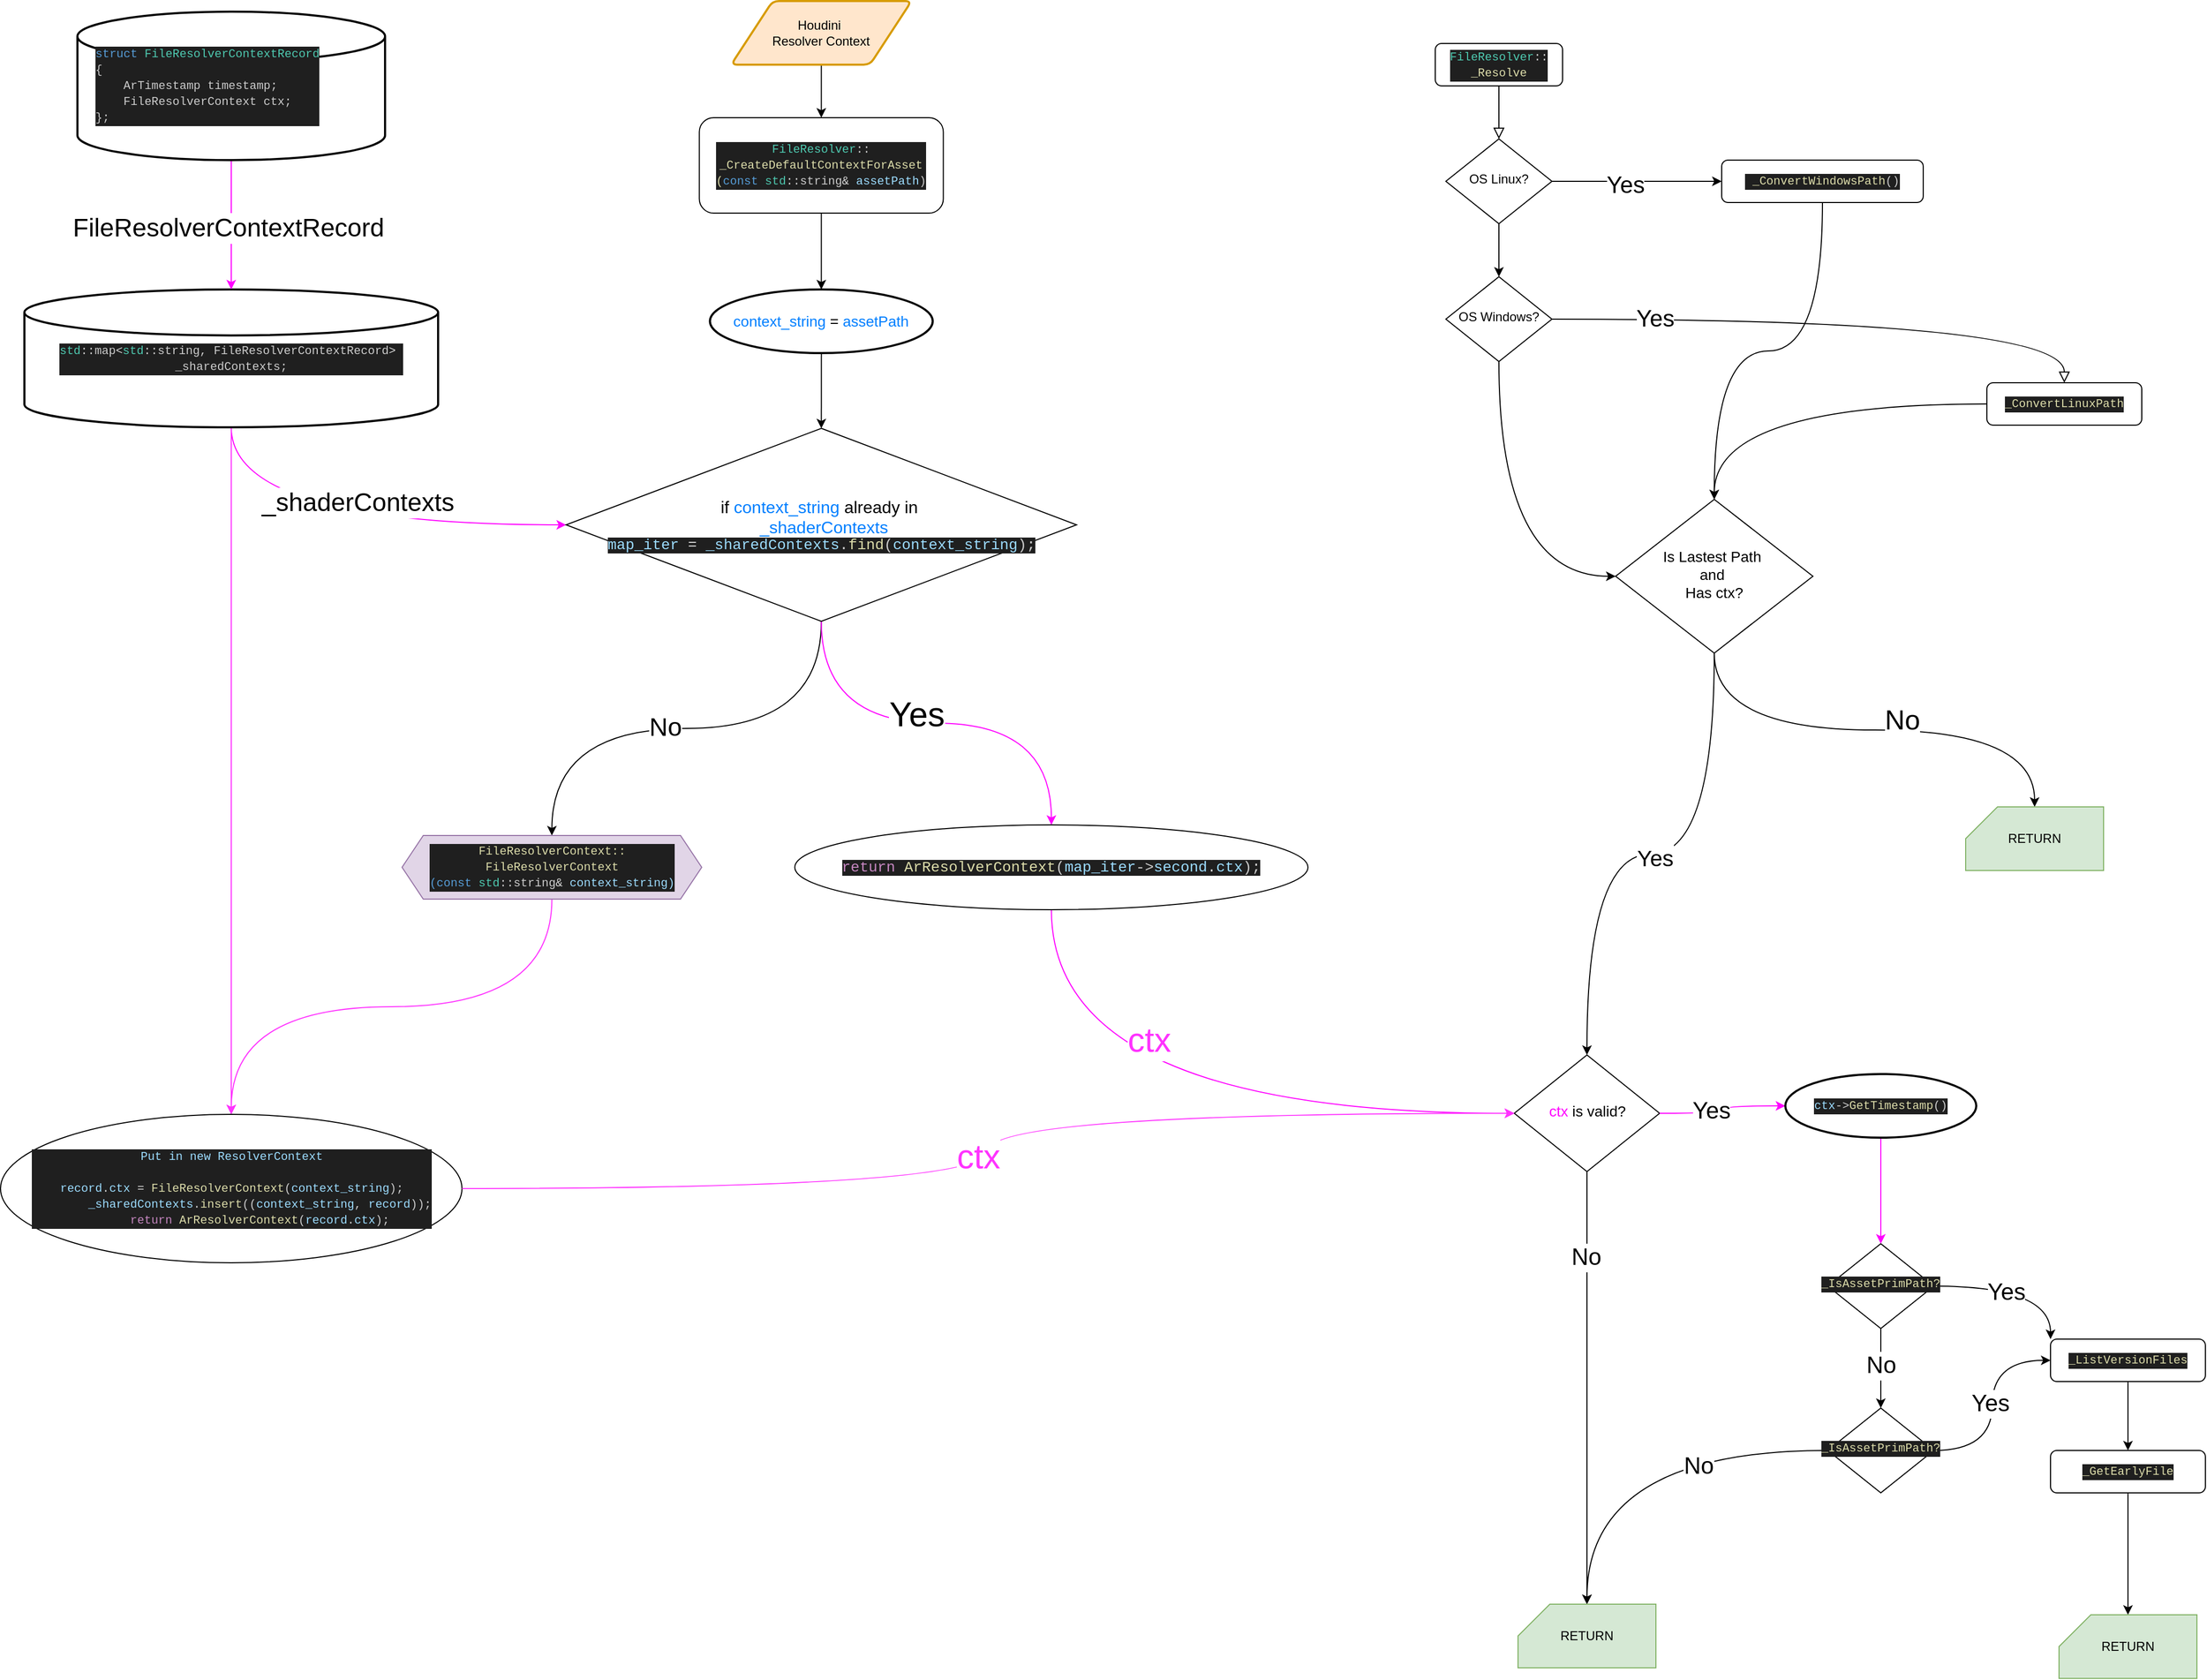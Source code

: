 <mxfile version="24.0.7" type="github">
  <diagram id="C5RBs43oDa-KdzZeNtuy" name="Page-1">
    <mxGraphModel dx="2842" dy="1270" grid="1" gridSize="10" guides="1" tooltips="1" connect="1" arrows="1" fold="1" page="1" pageScale="1" pageWidth="1169" pageHeight="1654" math="0" shadow="0">
      <root>
        <mxCell id="WIyWlLk6GJQsqaUBKTNV-0" />
        <mxCell id="WIyWlLk6GJQsqaUBKTNV-1" parent="WIyWlLk6GJQsqaUBKTNV-0" />
        <mxCell id="WIyWlLk6GJQsqaUBKTNV-2" value="" style="rounded=0;html=1;jettySize=auto;orthogonalLoop=1;fontSize=11;endArrow=block;endFill=0;endSize=8;strokeWidth=1;shadow=0;labelBackgroundColor=none;edgeStyle=orthogonalEdgeStyle;curved=1;" parent="WIyWlLk6GJQsqaUBKTNV-1" source="WIyWlLk6GJQsqaUBKTNV-3" target="WIyWlLk6GJQsqaUBKTNV-6" edge="1">
          <mxGeometry relative="1" as="geometry" />
        </mxCell>
        <mxCell id="WIyWlLk6GJQsqaUBKTNV-3" value="&lt;div style=&quot;color: rgb(204, 204, 204); background-color: rgb(31, 31, 31); font-family: Monaco, Consolas, &amp;quot;Courier New&amp;quot;, monospace, Consolas, &amp;quot;Courier New&amp;quot;, monospace; font-size: 11px; line-height: 15px; white-space: pre;&quot;&gt;&lt;span style=&quot;color: #4ec9b0;&quot;&gt;FileResolver&lt;/span&gt;::&lt;/div&gt;&lt;div style=&quot;color: rgb(204, 204, 204); background-color: rgb(31, 31, 31); font-family: Monaco, Consolas, &amp;quot;Courier New&amp;quot;, monospace, Consolas, &amp;quot;Courier New&amp;quot;, monospace; font-size: 11px; line-height: 15px; white-space: pre;&quot;&gt;&lt;span style=&quot;color: #dcdcaa;&quot;&gt;_Resolve&lt;/span&gt;&lt;/div&gt;" style="rounded=1;whiteSpace=wrap;html=1;fontSize=12;glass=0;strokeWidth=1;shadow=0;fillColor=default;" parent="WIyWlLk6GJQsqaUBKTNV-1" vertex="1">
          <mxGeometry x="390" y="70" width="120" height="40" as="geometry" />
        </mxCell>
        <mxCell id="Y0Sj8cKWIMxoQ4SRdCdw-1" style="edgeStyle=orthogonalEdgeStyle;rounded=0;orthogonalLoop=1;jettySize=auto;html=1;curved=1;" parent="WIyWlLk6GJQsqaUBKTNV-1" source="WIyWlLk6GJQsqaUBKTNV-6" target="WIyWlLk6GJQsqaUBKTNV-7" edge="1">
          <mxGeometry relative="1" as="geometry" />
        </mxCell>
        <mxCell id="Y0Sj8cKWIMxoQ4SRdCdw-52" value="Yes" style="edgeLabel;html=1;align=center;verticalAlign=middle;resizable=0;points=[];fontSize=22;" parent="Y0Sj8cKWIMxoQ4SRdCdw-1" vertex="1" connectable="0">
          <mxGeometry x="-0.137" y="-4" relative="1" as="geometry">
            <mxPoint as="offset" />
          </mxGeometry>
        </mxCell>
        <mxCell id="Y0Sj8cKWIMxoQ4SRdCdw-3" style="edgeStyle=orthogonalEdgeStyle;rounded=0;orthogonalLoop=1;jettySize=auto;html=1;curved=1;" parent="WIyWlLk6GJQsqaUBKTNV-1" source="WIyWlLk6GJQsqaUBKTNV-6" target="WIyWlLk6GJQsqaUBKTNV-10" edge="1">
          <mxGeometry relative="1" as="geometry" />
        </mxCell>
        <mxCell id="WIyWlLk6GJQsqaUBKTNV-6" value="OS Linux?" style="rhombus;whiteSpace=wrap;html=1;shadow=0;fontFamily=Helvetica;fontSize=12;align=center;strokeWidth=1;spacing=6;spacingTop=-4;" parent="WIyWlLk6GJQsqaUBKTNV-1" vertex="1">
          <mxGeometry x="400" y="160" width="100" height="80" as="geometry" />
        </mxCell>
        <mxCell id="Y0Sj8cKWIMxoQ4SRdCdw-11" style="edgeStyle=orthogonalEdgeStyle;rounded=0;orthogonalLoop=1;jettySize=auto;html=1;curved=1;" parent="WIyWlLk6GJQsqaUBKTNV-1" source="WIyWlLk6GJQsqaUBKTNV-7" target="Y0Sj8cKWIMxoQ4SRdCdw-10" edge="1">
          <mxGeometry relative="1" as="geometry" />
        </mxCell>
        <mxCell id="WIyWlLk6GJQsqaUBKTNV-7" value="&lt;div style=&quot;color: rgb(204, 204, 204); background-color: rgb(31, 31, 31); font-family: Monaco, Consolas, &amp;quot;Courier New&amp;quot;, monospace, Consolas, &amp;quot;Courier New&amp;quot;, monospace; font-size: 11px; line-height: 15px; white-space: pre;&quot;&gt;&amp;nbsp;&lt;span style=&quot;color: #dcdcaa;&quot;&gt;_ConvertWindowsPath&lt;/span&gt;()&lt;/div&gt;" style="rounded=1;whiteSpace=wrap;html=1;fontSize=12;glass=0;strokeWidth=1;shadow=0;" parent="WIyWlLk6GJQsqaUBKTNV-1" vertex="1">
          <mxGeometry x="660" y="180" width="190" height="40" as="geometry" />
        </mxCell>
        <mxCell id="WIyWlLk6GJQsqaUBKTNV-9" value="" style="edgeStyle=orthogonalEdgeStyle;rounded=0;html=1;jettySize=auto;orthogonalLoop=1;fontSize=11;endArrow=block;endFill=0;endSize=8;strokeWidth=1;shadow=0;labelBackgroundColor=none;curved=1;" parent="WIyWlLk6GJQsqaUBKTNV-1" source="WIyWlLk6GJQsqaUBKTNV-10" target="WIyWlLk6GJQsqaUBKTNV-12" edge="1">
          <mxGeometry y="10" relative="1" as="geometry">
            <mxPoint as="offset" />
          </mxGeometry>
        </mxCell>
        <mxCell id="Y0Sj8cKWIMxoQ4SRdCdw-53" value="&lt;font style=&quot;font-size: 22px;&quot;&gt;Yes&lt;/font&gt;" style="edgeLabel;html=1;align=center;verticalAlign=middle;resizable=0;points=[];" parent="WIyWlLk6GJQsqaUBKTNV-9" vertex="1" connectable="0">
          <mxGeometry x="-0.642" relative="1" as="geometry">
            <mxPoint as="offset" />
          </mxGeometry>
        </mxCell>
        <mxCell id="Y0Sj8cKWIMxoQ4SRdCdw-29" style="edgeStyle=orthogonalEdgeStyle;rounded=0;orthogonalLoop=1;jettySize=auto;html=1;curved=1;entryX=0;entryY=0.5;entryDx=0;entryDy=0;exitX=0.5;exitY=1;exitDx=0;exitDy=0;" parent="WIyWlLk6GJQsqaUBKTNV-1" source="WIyWlLk6GJQsqaUBKTNV-10" target="Y0Sj8cKWIMxoQ4SRdCdw-10" edge="1">
          <mxGeometry relative="1" as="geometry" />
        </mxCell>
        <mxCell id="WIyWlLk6GJQsqaUBKTNV-10" value="OS Windows?" style="rhombus;whiteSpace=wrap;html=1;shadow=0;fontFamily=Helvetica;fontSize=12;align=center;strokeWidth=1;spacing=6;spacingTop=-4;" parent="WIyWlLk6GJQsqaUBKTNV-1" vertex="1">
          <mxGeometry x="400" y="290" width="100" height="80" as="geometry" />
        </mxCell>
        <mxCell id="Y0Sj8cKWIMxoQ4SRdCdw-13" style="edgeStyle=orthogonalEdgeStyle;rounded=0;orthogonalLoop=1;jettySize=auto;html=1;entryX=0.5;entryY=0;entryDx=0;entryDy=0;curved=1;" parent="WIyWlLk6GJQsqaUBKTNV-1" source="WIyWlLk6GJQsqaUBKTNV-12" target="Y0Sj8cKWIMxoQ4SRdCdw-10" edge="1">
          <mxGeometry relative="1" as="geometry" />
        </mxCell>
        <mxCell id="WIyWlLk6GJQsqaUBKTNV-12" value="&lt;div style=&quot;color: rgb(204, 204, 204); background-color: rgb(31, 31, 31); font-family: Monaco, Consolas, &amp;quot;Courier New&amp;quot;, monospace, Consolas, &amp;quot;Courier New&amp;quot;, monospace; font-size: 11px; line-height: 15px; white-space: pre;&quot;&gt;&lt;span style=&quot;color: #dcdcaa;&quot;&gt;_ConvertLinuxPath&lt;/span&gt;&lt;/div&gt;" style="rounded=1;whiteSpace=wrap;html=1;fontSize=12;glass=0;strokeWidth=1;shadow=0;" parent="WIyWlLk6GJQsqaUBKTNV-1" vertex="1">
          <mxGeometry x="910" y="390" width="146" height="40" as="geometry" />
        </mxCell>
        <mxCell id="Y0Sj8cKWIMxoQ4SRdCdw-32" style="edgeStyle=orthogonalEdgeStyle;rounded=0;orthogonalLoop=1;jettySize=auto;html=1;curved=1;entryX=0.5;entryY=0;entryDx=0;entryDy=0;" parent="WIyWlLk6GJQsqaUBKTNV-1" source="Y0Sj8cKWIMxoQ4SRdCdw-10" target="Y0Sj8cKWIMxoQ4SRdCdw-30" edge="1">
          <mxGeometry relative="1" as="geometry">
            <mxPoint x="523.0" y="817" as="targetPoint" />
          </mxGeometry>
        </mxCell>
        <mxCell id="Y0Sj8cKWIMxoQ4SRdCdw-51" value="Yes" style="edgeLabel;html=1;align=center;verticalAlign=middle;resizable=0;points=[];fontSize=21;" parent="Y0Sj8cKWIMxoQ4SRdCdw-32" vertex="1" connectable="0">
          <mxGeometry x="-0.014" y="3" relative="1" as="geometry">
            <mxPoint as="offset" />
          </mxGeometry>
        </mxCell>
        <mxCell id="Y0Sj8cKWIMxoQ4SRdCdw-49" style="edgeStyle=orthogonalEdgeStyle;rounded=0;orthogonalLoop=1;jettySize=auto;html=1;curved=1;exitX=0.5;exitY=1;exitDx=0;exitDy=0;" parent="WIyWlLk6GJQsqaUBKTNV-1" source="Y0Sj8cKWIMxoQ4SRdCdw-10" target="Y0Sj8cKWIMxoQ4SRdCdw-48" edge="1">
          <mxGeometry relative="1" as="geometry" />
        </mxCell>
        <mxCell id="Y0Sj8cKWIMxoQ4SRdCdw-50" value="No" style="edgeLabel;html=1;align=center;verticalAlign=middle;resizable=0;points=[];fontSize=26;" parent="Y0Sj8cKWIMxoQ4SRdCdw-49" vertex="1" connectable="0">
          <mxGeometry x="0.104" y="6" relative="1" as="geometry">
            <mxPoint x="3" y="-4" as="offset" />
          </mxGeometry>
        </mxCell>
        <mxCell id="Y0Sj8cKWIMxoQ4SRdCdw-10" value="&lt;font style=&quot;font-size: 14px;&quot;&gt;Is Lastest Path&amp;nbsp;&lt;/font&gt;&lt;div style=&quot;font-size: 14px;&quot;&gt;&lt;font style=&quot;font-size: 14px;&quot;&gt;and&amp;nbsp;&lt;/font&gt;&lt;/div&gt;&lt;div style=&quot;font-size: 14px;&quot;&gt;&lt;font style=&quot;font-size: 14px;&quot;&gt;Has ctx?&lt;/font&gt;&lt;/div&gt;" style="rhombus;whiteSpace=wrap;html=1;shadow=0;fontFamily=Helvetica;fontSize=12;align=center;strokeWidth=1;spacing=6;spacingTop=-4;" parent="WIyWlLk6GJQsqaUBKTNV-1" vertex="1">
          <mxGeometry x="560" y="500" width="186" height="145" as="geometry" />
        </mxCell>
        <mxCell id="Y0Sj8cKWIMxoQ4SRdCdw-24" style="edgeStyle=orthogonalEdgeStyle;rounded=0;orthogonalLoop=1;jettySize=auto;html=1;curved=1;" parent="WIyWlLk6GJQsqaUBKTNV-1" source="Y0Sj8cKWIMxoQ4SRdCdw-17" target="Y0Sj8cKWIMxoQ4SRdCdw-23" edge="1">
          <mxGeometry relative="1" as="geometry" />
        </mxCell>
        <mxCell id="Y0Sj8cKWIMxoQ4SRdCdw-59" value="No" style="edgeLabel;html=1;align=center;verticalAlign=middle;resizable=0;points=[];fontSize=22;" parent="Y0Sj8cKWIMxoQ4SRdCdw-24" vertex="1" connectable="0">
          <mxGeometry x="-0.081" relative="1" as="geometry">
            <mxPoint as="offset" />
          </mxGeometry>
        </mxCell>
        <mxCell id="Y0Sj8cKWIMxoQ4SRdCdw-34" style="edgeStyle=orthogonalEdgeStyle;rounded=0;orthogonalLoop=1;jettySize=auto;html=1;entryX=0;entryY=0;entryDx=0;entryDy=0;curved=1;" parent="WIyWlLk6GJQsqaUBKTNV-1" source="Y0Sj8cKWIMxoQ4SRdCdw-17" target="Y0Sj8cKWIMxoQ4SRdCdw-19" edge="1">
          <mxGeometry relative="1" as="geometry" />
        </mxCell>
        <mxCell id="Y0Sj8cKWIMxoQ4SRdCdw-60" value="Yes" style="edgeLabel;html=1;align=center;verticalAlign=middle;resizable=0;points=[];fontSize=22;" parent="Y0Sj8cKWIMxoQ4SRdCdw-34" vertex="1" connectable="0">
          <mxGeometry x="-0.15" y="-6" relative="1" as="geometry">
            <mxPoint as="offset" />
          </mxGeometry>
        </mxCell>
        <mxCell id="Y0Sj8cKWIMxoQ4SRdCdw-17" value="&lt;div style=&quot;color: rgb(204, 204, 204); background-color: rgb(31, 31, 31); font-family: Monaco, Consolas, &amp;quot;Courier New&amp;quot;, monospace, Consolas, &amp;quot;Courier New&amp;quot;, monospace; font-size: 11px; line-height: 15px; white-space: pre;&quot;&gt;&lt;span style=&quot;color: #dcdcaa;&quot;&gt;_IsAssetPrimPath?&lt;/span&gt;&lt;/div&gt;" style="rhombus;whiteSpace=wrap;html=1;shadow=0;fontFamily=Helvetica;fontSize=12;align=center;strokeWidth=1;spacing=6;spacingTop=-4;" parent="WIyWlLk6GJQsqaUBKTNV-1" vertex="1">
          <mxGeometry x="760" y="1202" width="100" height="80" as="geometry" />
        </mxCell>
        <mxCell id="Y0Sj8cKWIMxoQ4SRdCdw-39" style="edgeStyle=orthogonalEdgeStyle;rounded=0;orthogonalLoop=1;jettySize=auto;html=1;strokeColor=none;curved=1;" parent="WIyWlLk6GJQsqaUBKTNV-1" source="Y0Sj8cKWIMxoQ4SRdCdw-19" target="Y0Sj8cKWIMxoQ4SRdCdw-21" edge="1">
          <mxGeometry relative="1" as="geometry" />
        </mxCell>
        <mxCell id="Y0Sj8cKWIMxoQ4SRdCdw-40" style="edgeStyle=orthogonalEdgeStyle;rounded=0;orthogonalLoop=1;jettySize=auto;html=1;entryX=0.5;entryY=0;entryDx=0;entryDy=0;curved=1;" parent="WIyWlLk6GJQsqaUBKTNV-1" source="Y0Sj8cKWIMxoQ4SRdCdw-19" target="Y0Sj8cKWIMxoQ4SRdCdw-21" edge="1">
          <mxGeometry relative="1" as="geometry" />
        </mxCell>
        <mxCell id="Y0Sj8cKWIMxoQ4SRdCdw-19" value="&lt;div style=&quot;color: rgb(204, 204, 204); background-color: rgb(31, 31, 31); font-family: Monaco, Consolas, &amp;quot;Courier New&amp;quot;, monospace, Consolas, &amp;quot;Courier New&amp;quot;, monospace; font-size: 11px; line-height: 15px; white-space: pre;&quot;&gt;&lt;div style=&quot;line-height: 15px;&quot;&gt;&lt;span style=&quot;color: #dcdcaa;&quot;&gt;_ListVersionFiles&lt;/span&gt;&lt;/div&gt;&lt;/div&gt;" style="rounded=1;whiteSpace=wrap;html=1;fontSize=12;glass=0;strokeWidth=1;shadow=0;" parent="WIyWlLk6GJQsqaUBKTNV-1" vertex="1">
          <mxGeometry x="970" y="1292" width="146" height="40" as="geometry" />
        </mxCell>
        <mxCell id="Y0Sj8cKWIMxoQ4SRdCdw-55" style="edgeStyle=orthogonalEdgeStyle;rounded=0;orthogonalLoop=1;jettySize=auto;html=1;curved=1;" parent="WIyWlLk6GJQsqaUBKTNV-1" source="Y0Sj8cKWIMxoQ4SRdCdw-21" target="Y0Sj8cKWIMxoQ4SRdCdw-54" edge="1">
          <mxGeometry relative="1" as="geometry" />
        </mxCell>
        <mxCell id="Y0Sj8cKWIMxoQ4SRdCdw-21" value="&lt;div style=&quot;color: rgb(204, 204, 204); background-color: rgb(31, 31, 31); font-family: Monaco, Consolas, &amp;quot;Courier New&amp;quot;, monospace, Consolas, &amp;quot;Courier New&amp;quot;, monospace; font-size: 11px; line-height: 15px; white-space: pre;&quot;&gt;&lt;div style=&quot;line-height: 15px;&quot;&gt;&lt;div style=&quot;line-height: 15px;&quot;&gt;&lt;span style=&quot;color: #dcdcaa;&quot;&gt;_GetEarlyFile&lt;/span&gt;&lt;/div&gt;&lt;/div&gt;&lt;/div&gt;" style="rounded=1;whiteSpace=wrap;html=1;fontSize=12;glass=0;strokeWidth=1;shadow=0;" parent="WIyWlLk6GJQsqaUBKTNV-1" vertex="1">
          <mxGeometry x="970" y="1397" width="146" height="40" as="geometry" />
        </mxCell>
        <mxCell id="Y0Sj8cKWIMxoQ4SRdCdw-35" style="edgeStyle=orthogonalEdgeStyle;rounded=0;orthogonalLoop=1;jettySize=auto;html=1;entryX=0;entryY=0.5;entryDx=0;entryDy=0;curved=1;" parent="WIyWlLk6GJQsqaUBKTNV-1" source="Y0Sj8cKWIMxoQ4SRdCdw-23" target="Y0Sj8cKWIMxoQ4SRdCdw-19" edge="1">
          <mxGeometry relative="1" as="geometry" />
        </mxCell>
        <mxCell id="Y0Sj8cKWIMxoQ4SRdCdw-61" value="Yes" style="edgeLabel;html=1;align=center;verticalAlign=middle;resizable=0;points=[];fontSize=22;" parent="Y0Sj8cKWIMxoQ4SRdCdw-35" vertex="1" connectable="0">
          <mxGeometry x="0.022" y="2" relative="1" as="geometry">
            <mxPoint as="offset" />
          </mxGeometry>
        </mxCell>
        <mxCell id="Y0Sj8cKWIMxoQ4SRdCdw-62" style="edgeStyle=orthogonalEdgeStyle;rounded=0;orthogonalLoop=1;jettySize=auto;html=1;curved=1;" parent="WIyWlLk6GJQsqaUBKTNV-1" source="Y0Sj8cKWIMxoQ4SRdCdw-23" target="Y0Sj8cKWIMxoQ4SRdCdw-56" edge="1">
          <mxGeometry relative="1" as="geometry" />
        </mxCell>
        <mxCell id="Y0Sj8cKWIMxoQ4SRdCdw-63" value="No" style="edgeLabel;html=1;align=center;verticalAlign=middle;resizable=0;points=[];fontSize=22;" parent="Y0Sj8cKWIMxoQ4SRdCdw-62" vertex="1" connectable="0">
          <mxGeometry x="-0.491" y="58" relative="1" as="geometry">
            <mxPoint x="-28" y="-43" as="offset" />
          </mxGeometry>
        </mxCell>
        <mxCell id="Y0Sj8cKWIMxoQ4SRdCdw-23" value="&lt;div style=&quot;color: rgb(204, 204, 204); background-color: rgb(31, 31, 31); font-family: Monaco, Consolas, &amp;quot;Courier New&amp;quot;, monospace, Consolas, &amp;quot;Courier New&amp;quot;, monospace; font-size: 11px; line-height: 15px; white-space: pre;&quot;&gt;&lt;span style=&quot;color: #dcdcaa;&quot;&gt;_IsAssetPrimPath?&lt;/span&gt;&lt;/div&gt;" style="rhombus;whiteSpace=wrap;html=1;shadow=0;fontFamily=Helvetica;fontSize=12;align=center;strokeWidth=1;spacing=6;spacingTop=-4;" parent="WIyWlLk6GJQsqaUBKTNV-1" vertex="1">
          <mxGeometry x="760" y="1357" width="100" height="80" as="geometry" />
        </mxCell>
        <mxCell id="Y0Sj8cKWIMxoQ4SRdCdw-38" style="edgeStyle=orthogonalEdgeStyle;rounded=0;orthogonalLoop=1;jettySize=auto;html=1;curved=1;strokeColor=#FF00FF;" parent="WIyWlLk6GJQsqaUBKTNV-1" source="Y0Sj8cKWIMxoQ4SRdCdw-65" target="Y0Sj8cKWIMxoQ4SRdCdw-17" edge="1">
          <mxGeometry relative="1" as="geometry" />
        </mxCell>
        <mxCell id="Y0Sj8cKWIMxoQ4SRdCdw-57" style="edgeStyle=orthogonalEdgeStyle;rounded=0;orthogonalLoop=1;jettySize=auto;html=1;curved=1;" parent="WIyWlLk6GJQsqaUBKTNV-1" source="Y0Sj8cKWIMxoQ4SRdCdw-30" target="Y0Sj8cKWIMxoQ4SRdCdw-56" edge="1">
          <mxGeometry relative="1" as="geometry" />
        </mxCell>
        <mxCell id="Y0Sj8cKWIMxoQ4SRdCdw-64" value="No" style="edgeLabel;html=1;align=center;verticalAlign=middle;resizable=0;points=[];fontSize=22;" parent="Y0Sj8cKWIMxoQ4SRdCdw-57" vertex="1" connectable="0">
          <mxGeometry x="-0.605" y="-1" relative="1" as="geometry">
            <mxPoint as="offset" />
          </mxGeometry>
        </mxCell>
        <mxCell id="Y0Sj8cKWIMxoQ4SRdCdw-30" value="&lt;font style=&quot;font-size: 14px;&quot;&gt;&lt;font color=&quot;#ff00ff&quot;&gt;ctx&lt;/font&gt; is valid?&lt;/font&gt;" style="rhombus;whiteSpace=wrap;html=1;shadow=0;fontFamily=Helvetica;fontSize=12;align=center;strokeWidth=1;spacing=6;spacingTop=-4;" parent="WIyWlLk6GJQsqaUBKTNV-1" vertex="1">
          <mxGeometry x="464.5" y="1024" width="137" height="110" as="geometry" />
        </mxCell>
        <mxCell id="Y0Sj8cKWIMxoQ4SRdCdw-45" style="edgeStyle=orthogonalEdgeStyle;rounded=0;orthogonalLoop=1;jettySize=auto;html=1;curved=1;exitX=0.5;exitY=1;exitDx=0;exitDy=0;" parent="WIyWlLk6GJQsqaUBKTNV-1" source="Y0Sj8cKWIMxoQ4SRdCdw-76" target="Y0Sj8cKWIMxoQ4SRdCdw-44" edge="1">
          <mxGeometry relative="1" as="geometry" />
        </mxCell>
        <mxCell id="Y0Sj8cKWIMxoQ4SRdCdw-81" value="&lt;font style=&quot;font-size: 24px;&quot;&gt;No&lt;/font&gt;" style="edgeLabel;html=1;align=center;verticalAlign=middle;resizable=0;points=[];" parent="Y0Sj8cKWIMxoQ4SRdCdw-45" vertex="1" connectable="0">
          <mxGeometry x="0.207" y="19" relative="1" as="geometry">
            <mxPoint x="26" y="-20" as="offset" />
          </mxGeometry>
        </mxCell>
        <mxCell id="Y0Sj8cKWIMxoQ4SRdCdw-41" value="&lt;div style=&quot;color: rgb(204, 204, 204); background-color: rgb(31, 31, 31); font-family: Monaco, Consolas, &amp;quot;Courier New&amp;quot;, monospace, Consolas, &amp;quot;Courier New&amp;quot;, monospace; font-size: 11px; line-height: 15px; white-space: pre;&quot;&gt;&lt;div style=&quot;line-height: 15px;&quot;&gt;&lt;span style=&quot;color: #4ec9b0;&quot;&gt;FileResolver&lt;/span&gt;::&lt;/div&gt;&lt;div style=&quot;line-height: 15px;&quot;&gt;&lt;span style=&quot;color: #dcdcaa;&quot;&gt;_CreateDefaultContextForAsset&lt;/span&gt;&lt;/div&gt;&lt;div style=&quot;line-height: 15px;&quot;&gt;&lt;span style=&quot;color: #dcdcaa;&quot;&gt;(&lt;/span&gt;&lt;span style=&quot;color: rgb(86, 156, 214);&quot;&gt;const&lt;/span&gt; &lt;span style=&quot;color: rgb(78, 201, 176);&quot;&gt;std&lt;/span&gt;::string&lt;span style=&quot;color: rgb(212, 212, 212);&quot;&gt;&amp;amp;&lt;/span&gt; &lt;span style=&quot;color: rgb(156, 220, 254);&quot;&gt;assetPath&lt;/span&gt;)&lt;/div&gt;&lt;/div&gt;" style="rounded=1;whiteSpace=wrap;html=1;fontSize=12;glass=0;strokeWidth=1;shadow=0;fillColor=default;" parent="WIyWlLk6GJQsqaUBKTNV-1" vertex="1">
          <mxGeometry x="-303.75" y="140" width="230" height="90" as="geometry" />
        </mxCell>
        <mxCell id="Y0Sj8cKWIMxoQ4SRdCdw-43" style="edgeStyle=orthogonalEdgeStyle;rounded=0;orthogonalLoop=1;jettySize=auto;html=1;curved=1;" parent="WIyWlLk6GJQsqaUBKTNV-1" source="Y0Sj8cKWIMxoQ4SRdCdw-42" target="Y0Sj8cKWIMxoQ4SRdCdw-41" edge="1">
          <mxGeometry relative="1" as="geometry" />
        </mxCell>
        <mxCell id="Y0Sj8cKWIMxoQ4SRdCdw-42" value="Houdini&amp;nbsp;&lt;div&gt;Resolver Context&lt;/div&gt;" style="shape=parallelogram;html=1;strokeWidth=2;perimeter=parallelogramPerimeter;whiteSpace=wrap;rounded=1;arcSize=12;size=0.23;fillColor=#ffe6cc;strokeColor=#d79b00;" parent="WIyWlLk6GJQsqaUBKTNV-1" vertex="1">
          <mxGeometry x="-273.75" y="30" width="170" height="60" as="geometry" />
        </mxCell>
        <mxCell id="Y0Sj8cKWIMxoQ4SRdCdw-47" style="edgeStyle=orthogonalEdgeStyle;rounded=0;orthogonalLoop=1;jettySize=auto;html=1;entryX=0;entryY=0.5;entryDx=0;entryDy=0;curved=1;strokeColor=#FF00FF;exitX=0.5;exitY=1;exitDx=0;exitDy=0;" parent="WIyWlLk6GJQsqaUBKTNV-1" source="Y0Sj8cKWIMxoQ4SRdCdw-78" target="Y0Sj8cKWIMxoQ4SRdCdw-30" edge="1">
          <mxGeometry relative="1" as="geometry" />
        </mxCell>
        <mxCell id="Y0Sj8cKWIMxoQ4SRdCdw-69" value="ctx" style="edgeLabel;html=1;align=center;verticalAlign=middle;resizable=0;points=[];fontSize=32;fontColor=#FF33FF;" parent="Y0Sj8cKWIMxoQ4SRdCdw-47" vertex="1" connectable="0">
          <mxGeometry x="-0.018" y="-1" relative="1" as="geometry">
            <mxPoint x="-25" y="-70" as="offset" />
          </mxGeometry>
        </mxCell>
        <mxCell id="Y0Sj8cKWIMxoQ4SRdCdw-87" style="edgeStyle=orthogonalEdgeStyle;rounded=0;orthogonalLoop=1;jettySize=auto;html=1;curved=1;strokeColor=#FF33FF;" parent="WIyWlLk6GJQsqaUBKTNV-1" source="Y0Sj8cKWIMxoQ4SRdCdw-44" target="Y0Sj8cKWIMxoQ4SRdCdw-84" edge="1">
          <mxGeometry relative="1" as="geometry" />
        </mxCell>
        <mxCell id="Y0Sj8cKWIMxoQ4SRdCdw-44" value="&lt;div style=&quot;color: rgb(204, 204, 204); background-color: rgb(31, 31, 31); font-family: Monaco, Consolas, &amp;quot;Courier New&amp;quot;, monospace, Consolas, &amp;quot;Courier New&amp;quot;, monospace; font-size: 11px; line-height: 15px; white-space: pre;&quot;&gt;&lt;span style=&quot;color: #dcdcaa;&quot;&gt;FileResolverContext&lt;/span&gt;&lt;span style=&quot;color: #dcdcaa;&quot;&gt;::&lt;/span&gt;&lt;/div&gt;&lt;div style=&quot;color: rgb(204, 204, 204); background-color: rgb(31, 31, 31); font-family: Monaco, Consolas, &amp;quot;Courier New&amp;quot;, monospace, Consolas, &amp;quot;Courier New&amp;quot;, monospace; font-size: 11px; line-height: 15px; white-space: pre;&quot;&gt;&lt;span style=&quot;color: #dcdcaa;&quot;&gt;FileResolverContext&lt;/span&gt;&lt;/div&gt;&lt;div style=&quot;color: rgb(204, 204, 204); background-color: rgb(31, 31, 31); font-family: Monaco, Consolas, &amp;quot;Courier New&amp;quot;, monospace, Consolas, &amp;quot;Courier New&amp;quot;, monospace; font-size: 11px; line-height: 15px; white-space: pre;&quot;&gt;&lt;div style=&quot;line-height: 15px;&quot;&gt;&lt;span style=&quot;color: #569cd6;&quot;&gt;(const&lt;/span&gt; &lt;span style=&quot;color: #4ec9b0;&quot;&gt;std&lt;/span&gt;::string&lt;span style=&quot;color: #d4d4d4;&quot;&gt;&amp;amp;&lt;/span&gt; &lt;span style=&quot;color: #9cdcfe;&quot;&gt;context_string)&lt;/span&gt;&lt;/div&gt;&lt;/div&gt;" style="shape=hexagon;perimeter=hexagonPerimeter2;whiteSpace=wrap;html=1;fixedSize=1;fillColor=#e1d5e7;strokeColor=#9673a6;" parent="WIyWlLk6GJQsqaUBKTNV-1" vertex="1">
          <mxGeometry x="-584" y="817" width="282.5" height="60" as="geometry" />
        </mxCell>
        <mxCell id="Y0Sj8cKWIMxoQ4SRdCdw-48" value="RETURN" style="shape=card;whiteSpace=wrap;html=1;fillColor=#d5e8d4;strokeColor=#82b366;" parent="WIyWlLk6GJQsqaUBKTNV-1" vertex="1">
          <mxGeometry x="890" y="790" width="130" height="60" as="geometry" />
        </mxCell>
        <mxCell id="Y0Sj8cKWIMxoQ4SRdCdw-54" value="RETURN" style="shape=card;whiteSpace=wrap;html=1;fillColor=#d5e8d4;strokeColor=#82b366;" parent="WIyWlLk6GJQsqaUBKTNV-1" vertex="1">
          <mxGeometry x="978" y="1552" width="130" height="60" as="geometry" />
        </mxCell>
        <mxCell id="Y0Sj8cKWIMxoQ4SRdCdw-56" value="RETURN" style="shape=card;whiteSpace=wrap;html=1;fillColor=#d5e8d4;strokeColor=#82b366;" parent="WIyWlLk6GJQsqaUBKTNV-1" vertex="1">
          <mxGeometry x="468" y="1542" width="130" height="60" as="geometry" />
        </mxCell>
        <mxCell id="Y0Sj8cKWIMxoQ4SRdCdw-66" value="" style="edgeStyle=orthogonalEdgeStyle;rounded=0;orthogonalLoop=1;jettySize=auto;html=1;curved=1;strokeColor=#FF00FF;entryX=0;entryY=0.5;entryDx=0;entryDy=0;entryPerimeter=0;" parent="WIyWlLk6GJQsqaUBKTNV-1" source="Y0Sj8cKWIMxoQ4SRdCdw-30" target="Y0Sj8cKWIMxoQ4SRdCdw-65" edge="1">
          <mxGeometry relative="1" as="geometry">
            <mxPoint x="583" y="1072" as="sourcePoint" />
            <mxPoint x="810" y="1252" as="targetPoint" />
          </mxGeometry>
        </mxCell>
        <mxCell id="Y0Sj8cKWIMxoQ4SRdCdw-68" value="Yes" style="edgeLabel;html=1;align=center;verticalAlign=middle;resizable=0;points=[];fontSize=22;" parent="Y0Sj8cKWIMxoQ4SRdCdw-66" vertex="1" connectable="0">
          <mxGeometry x="-0.226" y="2" relative="1" as="geometry">
            <mxPoint as="offset" />
          </mxGeometry>
        </mxCell>
        <mxCell id="Y0Sj8cKWIMxoQ4SRdCdw-65" value="&lt;div style=&quot;color: rgb(204, 204, 204); background-color: rgb(31, 31, 31); font-family: Monaco, Consolas, &amp;quot;Courier New&amp;quot;, monospace, Consolas, &amp;quot;Courier New&amp;quot;, monospace; font-size: 11px; line-height: 15px; white-space: pre;&quot;&gt;&lt;span style=&quot;color: #9cdcfe;&quot;&gt;ctx&lt;/span&gt;-&amp;gt;&lt;span style=&quot;color: #dcdcaa;&quot;&gt;GetTimestamp&lt;/span&gt;()&lt;/div&gt;" style="strokeWidth=2;html=1;shape=mxgraph.flowchart.start_1;whiteSpace=wrap;" parent="WIyWlLk6GJQsqaUBKTNV-1" vertex="1">
          <mxGeometry x="720" y="1042" width="180" height="60" as="geometry" />
        </mxCell>
        <mxCell id="Y0Sj8cKWIMxoQ4SRdCdw-82" style="edgeStyle=orthogonalEdgeStyle;rounded=0;orthogonalLoop=1;jettySize=auto;html=1;entryX=0;entryY=0.5;entryDx=0;entryDy=0;curved=1;exitX=0.5;exitY=1;exitDx=0;exitDy=0;exitPerimeter=0;strokeColor=#FF00FF;" parent="WIyWlLk6GJQsqaUBKTNV-1" source="Y0Sj8cKWIMxoQ4SRdCdw-70" target="Y0Sj8cKWIMxoQ4SRdCdw-76" edge="1">
          <mxGeometry relative="1" as="geometry" />
        </mxCell>
        <mxCell id="Y0Sj8cKWIMxoQ4SRdCdw-83" value="&lt;font style=&quot;font-size: 24px;&quot;&gt;_shaderContexts&lt;/font&gt;" style="edgeLabel;html=1;align=center;verticalAlign=middle;resizable=0;points=[];" parent="Y0Sj8cKWIMxoQ4SRdCdw-82" vertex="1" connectable="0">
          <mxGeometry x="0.08" y="36" relative="1" as="geometry">
            <mxPoint x="-9" y="15" as="offset" />
          </mxGeometry>
        </mxCell>
        <mxCell id="Y0Sj8cKWIMxoQ4SRdCdw-85" style="edgeStyle=orthogonalEdgeStyle;rounded=0;orthogonalLoop=1;jettySize=auto;html=1;curved=1;strokeColor=#FF33FF;" parent="WIyWlLk6GJQsqaUBKTNV-1" source="Y0Sj8cKWIMxoQ4SRdCdw-70" target="Y0Sj8cKWIMxoQ4SRdCdw-84" edge="1">
          <mxGeometry relative="1" as="geometry" />
        </mxCell>
        <mxCell id="Y0Sj8cKWIMxoQ4SRdCdw-70" value="&lt;div style=&quot;color: rgb(204, 204, 204); background-color: rgb(31, 31, 31); font-family: Monaco, Consolas, &amp;quot;Courier New&amp;quot;, monospace, Consolas, &amp;quot;Courier New&amp;quot;, monospace; font-size: 11px; line-height: 15px; white-space: pre;&quot;&gt;&lt;span style=&quot;color: #4ec9b0;&quot;&gt;std&lt;/span&gt;::map&lt;span style=&quot;color: #d4d4d4;&quot;&gt;&amp;lt;&lt;/span&gt;&lt;span style=&quot;color: #4ec9b0;&quot;&gt;std&lt;/span&gt;::string, FileResolverContextRecord&lt;span style=&quot;color: #d4d4d4;&quot;&gt;&amp;gt;&lt;/span&gt; &lt;/div&gt;&lt;div style=&quot;color: rgb(204, 204, 204); background-color: rgb(31, 31, 31); font-family: Monaco, Consolas, &amp;quot;Courier New&amp;quot;, monospace, Consolas, &amp;quot;Courier New&amp;quot;, monospace; font-size: 11px; line-height: 15px; white-space: pre;&quot;&gt;_sharedContexts;&lt;/div&gt;" style="strokeWidth=2;html=1;shape=mxgraph.flowchart.database;whiteSpace=wrap;align=center;labelPosition=center;verticalLabelPosition=middle;verticalAlign=middle;" parent="WIyWlLk6GJQsqaUBKTNV-1" vertex="1">
          <mxGeometry x="-940" y="302" width="390" height="130" as="geometry" />
        </mxCell>
        <mxCell id="Y0Sj8cKWIMxoQ4SRdCdw-72" style="edgeStyle=orthogonalEdgeStyle;rounded=0;orthogonalLoop=1;jettySize=auto;html=1;curved=1;strokeColor=#FF00FF;" parent="WIyWlLk6GJQsqaUBKTNV-1" source="Y0Sj8cKWIMxoQ4SRdCdw-71" target="Y0Sj8cKWIMxoQ4SRdCdw-70" edge="1">
          <mxGeometry relative="1" as="geometry" />
        </mxCell>
        <mxCell id="Y0Sj8cKWIMxoQ4SRdCdw-73" value="FileResolverContextRecord" style="edgeLabel;html=1;align=center;verticalAlign=middle;resizable=0;points=[];fontSize=24;" parent="Y0Sj8cKWIMxoQ4SRdCdw-72" vertex="1" connectable="0">
          <mxGeometry x="0.046" y="-3" relative="1" as="geometry">
            <mxPoint as="offset" />
          </mxGeometry>
        </mxCell>
        <mxCell id="Y0Sj8cKWIMxoQ4SRdCdw-71" value="&lt;div style=&quot;color: rgb(204, 204, 204); background-color: rgb(31, 31, 31); font-family: Monaco, Consolas, &amp;quot;Courier New&amp;quot;, monospace, Consolas, &amp;quot;Courier New&amp;quot;, monospace; font-size: 11px; line-height: 15px; white-space: pre;&quot;&gt;&lt;div&gt;&lt;span style=&quot;color: #569cd6;&quot;&gt;struct&lt;/span&gt; &lt;span style=&quot;color: #4ec9b0;&quot;&gt;FileResolverContextRecord&lt;/span&gt;&lt;/div&gt;&lt;div&gt;{&lt;/div&gt;&lt;div&gt;&amp;nbsp; &amp;nbsp; ArTimestamp timestamp;&lt;/div&gt;&lt;div&gt;&amp;nbsp; &amp;nbsp; FileResolverContext ctx;&lt;/div&gt;&lt;div style=&quot;&quot;&gt;};&lt;/div&gt;&lt;/div&gt;" style="strokeWidth=2;html=1;shape=mxgraph.flowchart.database;whiteSpace=wrap;align=left;spacingLeft=15;" parent="WIyWlLk6GJQsqaUBKTNV-1" vertex="1">
          <mxGeometry x="-890" y="40" width="290" height="140" as="geometry" />
        </mxCell>
        <mxCell id="Y0Sj8cKWIMxoQ4SRdCdw-75" value="" style="edgeStyle=orthogonalEdgeStyle;rounded=0;orthogonalLoop=1;jettySize=auto;html=1;curved=1;" parent="WIyWlLk6GJQsqaUBKTNV-1" source="Y0Sj8cKWIMxoQ4SRdCdw-41" target="Y0Sj8cKWIMxoQ4SRdCdw-74" edge="1">
          <mxGeometry relative="1" as="geometry">
            <mxPoint x="-189" y="320" as="sourcePoint" />
            <mxPoint x="-189" y="750" as="targetPoint" />
          </mxGeometry>
        </mxCell>
        <mxCell id="Y0Sj8cKWIMxoQ4SRdCdw-74" value="&lt;font style=&quot;font-size: 14px;&quot;&gt;&lt;font color=&quot;#007fff&quot;&gt;context_string&lt;/font&gt; = &lt;font color=&quot;#007fff&quot;&gt;assetPath&lt;/font&gt;&lt;/font&gt;" style="strokeWidth=2;html=1;shape=mxgraph.flowchart.start_1;whiteSpace=wrap;" parent="WIyWlLk6GJQsqaUBKTNV-1" vertex="1">
          <mxGeometry x="-293.75" y="302" width="210" height="60" as="geometry" />
        </mxCell>
        <mxCell id="Y0Sj8cKWIMxoQ4SRdCdw-77" value="" style="edgeStyle=orthogonalEdgeStyle;rounded=0;orthogonalLoop=1;jettySize=auto;html=1;curved=1;" parent="WIyWlLk6GJQsqaUBKTNV-1" source="Y0Sj8cKWIMxoQ4SRdCdw-74" target="Y0Sj8cKWIMxoQ4SRdCdw-76" edge="1">
          <mxGeometry relative="1" as="geometry">
            <mxPoint x="-189" y="470" as="sourcePoint" />
            <mxPoint x="-189" y="950" as="targetPoint" />
          </mxGeometry>
        </mxCell>
        <mxCell id="Y0Sj8cKWIMxoQ4SRdCdw-79" style="edgeStyle=orthogonalEdgeStyle;rounded=0;orthogonalLoop=1;jettySize=auto;html=1;curved=1;strokeColor=#FF00FF;" parent="WIyWlLk6GJQsqaUBKTNV-1" source="Y0Sj8cKWIMxoQ4SRdCdw-76" target="Y0Sj8cKWIMxoQ4SRdCdw-78" edge="1">
          <mxGeometry relative="1" as="geometry" />
        </mxCell>
        <mxCell id="Y0Sj8cKWIMxoQ4SRdCdw-80" value="&lt;font style=&quot;font-size: 32px;&quot;&gt;Yes&lt;/font&gt;" style="edgeLabel;html=1;align=center;verticalAlign=middle;resizable=0;points=[];" parent="Y0Sj8cKWIMxoQ4SRdCdw-79" vertex="1" connectable="0">
          <mxGeometry x="-0.092" y="8" relative="1" as="geometry">
            <mxPoint as="offset" />
          </mxGeometry>
        </mxCell>
        <mxCell id="Y0Sj8cKWIMxoQ4SRdCdw-76" value="&lt;font style=&quot;font-size: 16px;&quot;&gt;if &lt;font color=&quot;#007fff&quot;&gt;context_string&lt;/font&gt; already in&amp;nbsp;&lt;/font&gt;&lt;div style=&quot;font-size: 16px;&quot;&gt;&lt;font color=&quot;#007fff&quot; style=&quot;font-size: 16px;&quot;&gt;&amp;nbsp;_shaderContexts&lt;/font&gt;&lt;div style=&quot;font-size: 14px;&quot;&gt;&lt;font style=&quot;font-size: 14px;&quot;&gt;&lt;div style=&quot;color: rgb(204, 204, 204); background-color: rgb(31, 31, 31); font-family: Monaco, Consolas, &amp;quot;Courier New&amp;quot;, monospace, Consolas, &amp;quot;Courier New&amp;quot;, monospace; line-height: 15px; white-space: pre;&quot;&gt;&lt;div style=&quot;line-height: 15px;&quot;&gt;&lt;span style=&quot;color: rgb(156, 220, 254);&quot;&gt;map_iter&lt;/span&gt; &lt;span style=&quot;color: rgb(212, 212, 212);&quot;&gt;=&lt;/span&gt; &lt;span style=&quot;color: rgb(156, 220, 254);&quot;&gt;_sharedContexts&lt;/span&gt;.&lt;span style=&quot;color: rgb(220, 220, 170);&quot;&gt;find&lt;/span&gt;(&lt;span style=&quot;color: rgb(156, 220, 254);&quot;&gt;context_string&lt;/span&gt;);&lt;/div&gt;&lt;/div&gt;&lt;/font&gt;&lt;/div&gt;&lt;/div&gt;" style="rhombus;whiteSpace=wrap;html=1;" parent="WIyWlLk6GJQsqaUBKTNV-1" vertex="1">
          <mxGeometry x="-429.37" y="433" width="481.25" height="182" as="geometry" />
        </mxCell>
        <mxCell id="Y0Sj8cKWIMxoQ4SRdCdw-78" value="&lt;div style=&quot;color: rgb(204, 204, 204); background-color: rgb(31, 31, 31); font-family: Monaco, Consolas, &amp;quot;Courier New&amp;quot;, monospace, Consolas, &amp;quot;Courier New&amp;quot;, monospace; font-size: 14px; line-height: 15px; white-space: pre;&quot;&gt;&lt;span style=&quot;color: #c586c0;&quot;&gt;return&lt;/span&gt; &lt;span style=&quot;color: #dcdcaa;&quot;&gt;ArResolverContext&lt;/span&gt;(&lt;span style=&quot;color: #9cdcfe;&quot;&gt;map_iter&lt;/span&gt;-&amp;gt;&lt;span style=&quot;color: #9cdcfe;&quot;&gt;second&lt;/span&gt;.&lt;span style=&quot;color: #9cdcfe;&quot;&gt;ctx&lt;/span&gt;);&lt;/div&gt;" style="ellipse;whiteSpace=wrap;html=1;" parent="WIyWlLk6GJQsqaUBKTNV-1" vertex="1">
          <mxGeometry x="-213.75" y="807" width="483.75" height="80" as="geometry" />
        </mxCell>
        <mxCell id="Y0Sj8cKWIMxoQ4SRdCdw-84" value="&lt;div style=&quot;color: rgb(204, 204, 204); background-color: rgb(31, 31, 31); font-family: Monaco, Consolas, &amp;quot;Courier New&amp;quot;, monospace, Consolas, &amp;quot;Courier New&amp;quot;, monospace; font-size: 11px; line-height: 15px; white-space-collapse: preserve;&quot;&gt;&lt;div&gt;&lt;span style=&quot;color: #9cdcfe;&quot;&gt;Put in new ResolverContext&lt;/span&gt;&lt;/div&gt;&lt;div&gt;&lt;span style=&quot;color: #9cdcfe;&quot;&gt;&lt;br&gt;&lt;/span&gt;&lt;/div&gt;&lt;div&gt;&lt;span style=&quot;color: #9cdcfe;&quot;&gt;record&lt;/span&gt;.&lt;span style=&quot;color: #9cdcfe;&quot;&gt;ctx&lt;/span&gt; &lt;span style=&quot;color: #d4d4d4;&quot;&gt;=&lt;/span&gt; &lt;span style=&quot;color: #dcdcaa;&quot;&gt;FileResolverContext&lt;/span&gt;(&lt;span style=&quot;color: #9cdcfe;&quot;&gt;context_string&lt;/span&gt;);&lt;/div&gt;&lt;div&gt;&amp;nbsp; &amp;nbsp; &amp;nbsp; &amp;nbsp; &lt;span style=&quot;color: #9cdcfe;&quot;&gt;_sharedContexts&lt;/span&gt;.&lt;span style=&quot;color: #dcdcaa;&quot;&gt;insert&lt;/span&gt;((&lt;span style=&quot;color: #9cdcfe;&quot;&gt;context_string&lt;/span&gt;, &lt;span style=&quot;color: #9cdcfe;&quot;&gt;record&lt;/span&gt;));&lt;/div&gt;&lt;div&gt;&amp;nbsp; &amp;nbsp; &amp;nbsp; &amp;nbsp; &lt;span style=&quot;color: #c586c0;&quot;&gt;return&lt;/span&gt; &lt;span style=&quot;color: #dcdcaa;&quot;&gt;ArResolverContext&lt;/span&gt;(&lt;span style=&quot;color: #9cdcfe;&quot;&gt;record&lt;/span&gt;.&lt;span style=&quot;color: #9cdcfe;&quot;&gt;ctx&lt;/span&gt;);&lt;/div&gt;&lt;/div&gt;" style="verticalLabelPosition=middle;verticalAlign=middle;html=1;shape=mxgraph.flowchart.on-page_reference;labelPosition=center;align=center;" parent="WIyWlLk6GJQsqaUBKTNV-1" vertex="1">
          <mxGeometry x="-962.5" y="1080" width="435" height="140" as="geometry" />
        </mxCell>
        <mxCell id="Y0Sj8cKWIMxoQ4SRdCdw-89" style="edgeStyle=orthogonalEdgeStyle;rounded=0;orthogonalLoop=1;jettySize=auto;html=1;entryX=0;entryY=0.5;entryDx=0;entryDy=0;curved=1;strokeColor=#FF33FF;" parent="WIyWlLk6GJQsqaUBKTNV-1" source="Y0Sj8cKWIMxoQ4SRdCdw-84" target="Y0Sj8cKWIMxoQ4SRdCdw-30" edge="1">
          <mxGeometry relative="1" as="geometry" />
        </mxCell>
        <mxCell id="Y0Sj8cKWIMxoQ4SRdCdw-90" value="ctx" style="edgeLabel;html=1;align=center;verticalAlign=middle;resizable=0;points=[];fontSize=32;fontColor=#FF33FF;" parent="Y0Sj8cKWIMxoQ4SRdCdw-89" vertex="1" connectable="0">
          <mxGeometry x="-0.199" y="7" relative="1" as="geometry">
            <mxPoint x="61" y="-23" as="offset" />
          </mxGeometry>
        </mxCell>
      </root>
    </mxGraphModel>
  </diagram>
</mxfile>

